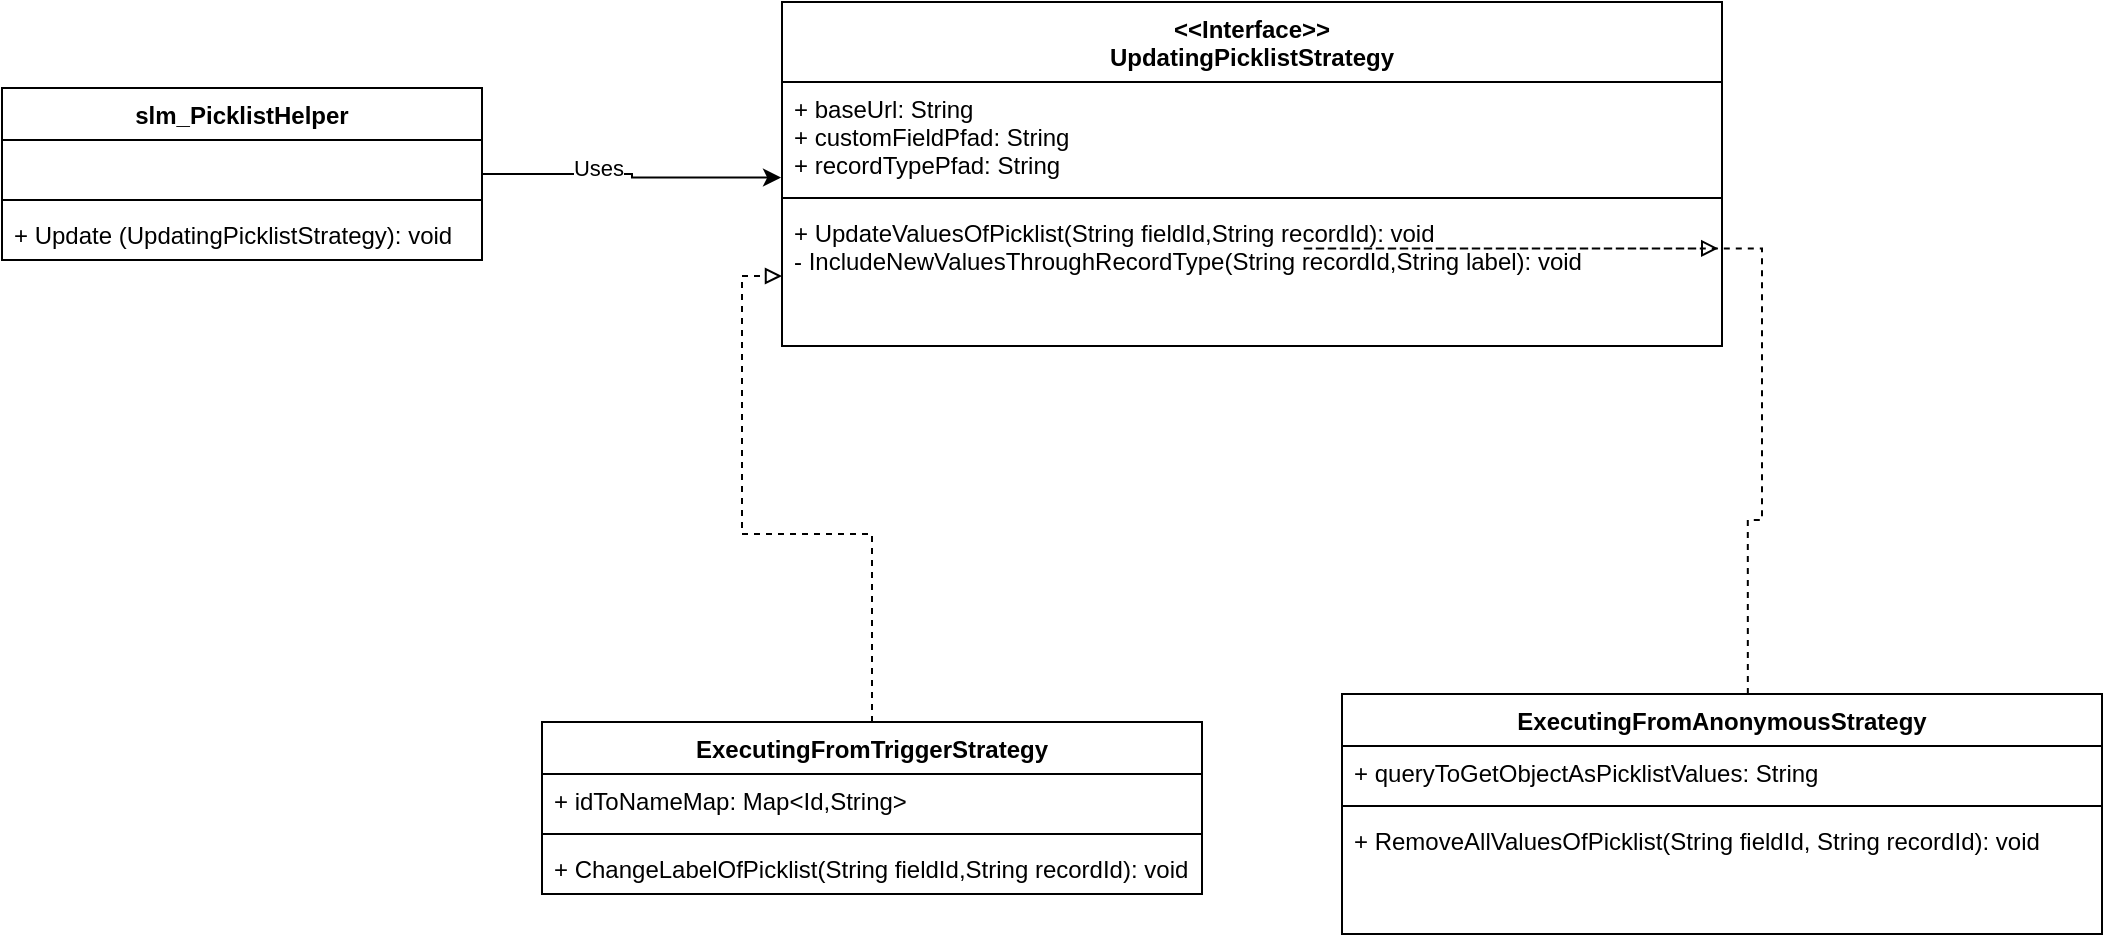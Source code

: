 <mxfile version="14.6.13" type="github">
  <diagram id="QViLeHLDrhday703b7fY" name="Page-1">
    <mxGraphModel dx="1865" dy="1725" grid="1" gridSize="10" guides="1" tooltips="1" connect="1" arrows="1" fold="1" page="1" pageScale="1" pageWidth="827" pageHeight="1169" math="0" shadow="0">
      <root>
        <mxCell id="0" />
        <mxCell id="1" parent="0" />
        <mxCell id="MdjrQjjgcwomE5C_Bdvl-35" style="edgeStyle=orthogonalEdgeStyle;rounded=0;orthogonalLoop=1;jettySize=auto;html=1;entryX=-0.001;entryY=0.885;entryDx=0;entryDy=0;entryPerimeter=0;" edge="1" parent="1" source="MdjrQjjgcwomE5C_Bdvl-1" target="MdjrQjjgcwomE5C_Bdvl-14">
          <mxGeometry relative="1" as="geometry" />
        </mxCell>
        <mxCell id="MdjrQjjgcwomE5C_Bdvl-36" value="Uses" style="edgeLabel;html=1;align=center;verticalAlign=middle;resizable=0;points=[];" vertex="1" connectable="0" parent="MdjrQjjgcwomE5C_Bdvl-35">
          <mxGeometry x="-0.231" y="3" relative="1" as="geometry">
            <mxPoint as="offset" />
          </mxGeometry>
        </mxCell>
        <mxCell id="MdjrQjjgcwomE5C_Bdvl-1" value="slm_PicklistHelper" style="swimlane;fontStyle=1;align=center;verticalAlign=top;childLayout=stackLayout;horizontal=1;startSize=26;horizontalStack=0;resizeParent=1;resizeParentMax=0;resizeLast=0;collapsible=1;marginBottom=0;" vertex="1" parent="1">
          <mxGeometry x="-180" y="-127" width="240" height="86" as="geometry" />
        </mxCell>
        <mxCell id="MdjrQjjgcwomE5C_Bdvl-2" value=" " style="text;strokeColor=none;fillColor=none;align=left;verticalAlign=top;spacingLeft=4;spacingRight=4;overflow=hidden;rotatable=0;points=[[0,0.5],[1,0.5]];portConstraint=eastwest;" vertex="1" parent="MdjrQjjgcwomE5C_Bdvl-1">
          <mxGeometry y="26" width="240" height="26" as="geometry" />
        </mxCell>
        <mxCell id="MdjrQjjgcwomE5C_Bdvl-3" value="" style="line;strokeWidth=1;fillColor=none;align=left;verticalAlign=middle;spacingTop=-1;spacingLeft=3;spacingRight=3;rotatable=0;labelPosition=right;points=[];portConstraint=eastwest;" vertex="1" parent="MdjrQjjgcwomE5C_Bdvl-1">
          <mxGeometry y="52" width="240" height="8" as="geometry" />
        </mxCell>
        <mxCell id="MdjrQjjgcwomE5C_Bdvl-4" value="+ Update (UpdatingPicklistStrategy): void" style="text;strokeColor=none;fillColor=none;align=left;verticalAlign=top;spacingLeft=4;spacingRight=4;overflow=hidden;rotatable=0;points=[[0,0.5],[1,0.5]];portConstraint=eastwest;" vertex="1" parent="MdjrQjjgcwomE5C_Bdvl-1">
          <mxGeometry y="60" width="240" height="26" as="geometry" />
        </mxCell>
        <mxCell id="MdjrQjjgcwomE5C_Bdvl-17" style="edgeStyle=orthogonalEdgeStyle;rounded=0;orthogonalLoop=1;jettySize=auto;html=1;entryX=0;entryY=0.5;entryDx=0;entryDy=0;exitX=0.5;exitY=0;exitDx=0;exitDy=0;dashed=1;endArrow=block;endFill=0;" edge="1" parent="1" source="MdjrQjjgcwomE5C_Bdvl-27" target="MdjrQjjgcwomE5C_Bdvl-16">
          <mxGeometry relative="1" as="geometry">
            <mxPoint x="250" y="200" as="sourcePoint" />
          </mxGeometry>
        </mxCell>
        <mxCell id="MdjrQjjgcwomE5C_Bdvl-18" style="edgeStyle=orthogonalEdgeStyle;rounded=0;orthogonalLoop=1;jettySize=auto;html=1;entryX=0.996;entryY=0.303;entryDx=0;entryDy=0;entryPerimeter=0;exitX=0.534;exitY=0;exitDx=0;exitDy=0;exitPerimeter=0;dashed=1;endArrow=block;endFill=0;" edge="1" parent="1" source="MdjrQjjgcwomE5C_Bdvl-31" target="MdjrQjjgcwomE5C_Bdvl-16">
          <mxGeometry relative="1" as="geometry">
            <mxPoint x="605" y="200" as="sourcePoint" />
          </mxGeometry>
        </mxCell>
        <mxCell id="MdjrQjjgcwomE5C_Bdvl-13" value="&lt;&lt;Interface&gt;&gt;&#xa;UpdatingPicklistStrategy" style="swimlane;fontStyle=1;align=center;verticalAlign=top;childLayout=stackLayout;horizontal=1;startSize=40;horizontalStack=0;resizeParent=1;resizeParentMax=0;resizeLast=0;collapsible=1;marginBottom=0;" vertex="1" parent="1">
          <mxGeometry x="210" y="-170" width="470" height="172" as="geometry" />
        </mxCell>
        <mxCell id="MdjrQjjgcwomE5C_Bdvl-14" value="+ baseUrl: String&#xa;+ customFieldPfad: String&#xa;+ recordTypePfad: String" style="text;strokeColor=none;fillColor=none;align=left;verticalAlign=top;spacingLeft=4;spacingRight=4;overflow=hidden;rotatable=0;points=[[0,0.5],[1,0.5]];portConstraint=eastwest;" vertex="1" parent="MdjrQjjgcwomE5C_Bdvl-13">
          <mxGeometry y="40" width="470" height="54" as="geometry" />
        </mxCell>
        <mxCell id="MdjrQjjgcwomE5C_Bdvl-15" value="" style="line;strokeWidth=1;fillColor=none;align=left;verticalAlign=middle;spacingTop=-1;spacingLeft=3;spacingRight=3;rotatable=0;labelPosition=right;points=[];portConstraint=eastwest;" vertex="1" parent="MdjrQjjgcwomE5C_Bdvl-13">
          <mxGeometry y="94" width="470" height="8" as="geometry" />
        </mxCell>
        <mxCell id="MdjrQjjgcwomE5C_Bdvl-16" value="+ UpdateValuesOfPicklist(String fieldId,String recordId): void&#xa;- IncludeNewValuesThroughRecordType(String recordId,String label): void" style="text;strokeColor=none;fillColor=none;align=left;verticalAlign=top;spacingLeft=4;spacingRight=4;overflow=hidden;rotatable=0;points=[[0,0.5],[1,0.5]];portConstraint=eastwest;" vertex="1" parent="MdjrQjjgcwomE5C_Bdvl-13">
          <mxGeometry y="102" width="470" height="70" as="geometry" />
        </mxCell>
        <mxCell id="MdjrQjjgcwomE5C_Bdvl-27" value="ExecutingFromTriggerStrategy" style="swimlane;fontStyle=1;align=center;verticalAlign=top;childLayout=stackLayout;horizontal=1;startSize=26;horizontalStack=0;resizeParent=1;resizeParentMax=0;resizeLast=0;collapsible=1;marginBottom=0;" vertex="1" parent="1">
          <mxGeometry x="90" y="190" width="330" height="86" as="geometry" />
        </mxCell>
        <mxCell id="MdjrQjjgcwomE5C_Bdvl-28" value="+ idToNameMap: Map&lt;Id,String&gt;" style="text;strokeColor=none;fillColor=none;align=left;verticalAlign=top;spacingLeft=4;spacingRight=4;overflow=hidden;rotatable=0;points=[[0,0.5],[1,0.5]];portConstraint=eastwest;" vertex="1" parent="MdjrQjjgcwomE5C_Bdvl-27">
          <mxGeometry y="26" width="330" height="26" as="geometry" />
        </mxCell>
        <mxCell id="MdjrQjjgcwomE5C_Bdvl-29" value="" style="line;strokeWidth=1;fillColor=none;align=left;verticalAlign=middle;spacingTop=-1;spacingLeft=3;spacingRight=3;rotatable=0;labelPosition=right;points=[];portConstraint=eastwest;" vertex="1" parent="MdjrQjjgcwomE5C_Bdvl-27">
          <mxGeometry y="52" width="330" height="8" as="geometry" />
        </mxCell>
        <mxCell id="MdjrQjjgcwomE5C_Bdvl-34" value="+ ChangeLabelOfPicklist(String fieldId,String recordId): void" style="text;strokeColor=none;fillColor=none;align=left;verticalAlign=top;spacingLeft=4;spacingRight=4;overflow=hidden;rotatable=0;points=[[0,0.5],[1,0.5]];portConstraint=eastwest;" vertex="1" parent="MdjrQjjgcwomE5C_Bdvl-27">
          <mxGeometry y="60" width="330" height="26" as="geometry" />
        </mxCell>
        <mxCell id="MdjrQjjgcwomE5C_Bdvl-31" value="ExecutingFromAnonymousStrategy" style="swimlane;fontStyle=1;align=center;verticalAlign=top;childLayout=stackLayout;horizontal=1;startSize=26;horizontalStack=0;resizeParent=1;resizeParentMax=0;resizeLast=0;collapsible=1;marginBottom=0;" vertex="1" parent="1">
          <mxGeometry x="490" y="176" width="380" height="120" as="geometry" />
        </mxCell>
        <mxCell id="MdjrQjjgcwomE5C_Bdvl-32" value="+ queryToGetObjectAsPicklistValues: String" style="text;strokeColor=none;fillColor=none;align=left;verticalAlign=top;spacingLeft=4;spacingRight=4;overflow=hidden;rotatable=0;points=[[0,0.5],[1,0.5]];portConstraint=eastwest;" vertex="1" parent="MdjrQjjgcwomE5C_Bdvl-31">
          <mxGeometry y="26" width="380" height="26" as="geometry" />
        </mxCell>
        <mxCell id="MdjrQjjgcwomE5C_Bdvl-33" value="" style="line;strokeWidth=1;fillColor=none;align=left;verticalAlign=middle;spacingTop=-1;spacingLeft=3;spacingRight=3;rotatable=0;labelPosition=right;points=[];portConstraint=eastwest;" vertex="1" parent="MdjrQjjgcwomE5C_Bdvl-31">
          <mxGeometry y="52" width="380" height="8" as="geometry" />
        </mxCell>
        <mxCell id="MdjrQjjgcwomE5C_Bdvl-30" value="+ RemoveAllValuesOfPicklist(String fieldId, String recordId): void" style="text;strokeColor=none;fillColor=none;align=left;verticalAlign=top;spacingLeft=4;spacingRight=4;overflow=hidden;rotatable=0;points=[[0,0.5],[1,0.5]];portConstraint=eastwest;" vertex="1" parent="MdjrQjjgcwomE5C_Bdvl-31">
          <mxGeometry y="60" width="380" height="60" as="geometry" />
        </mxCell>
      </root>
    </mxGraphModel>
  </diagram>
</mxfile>
